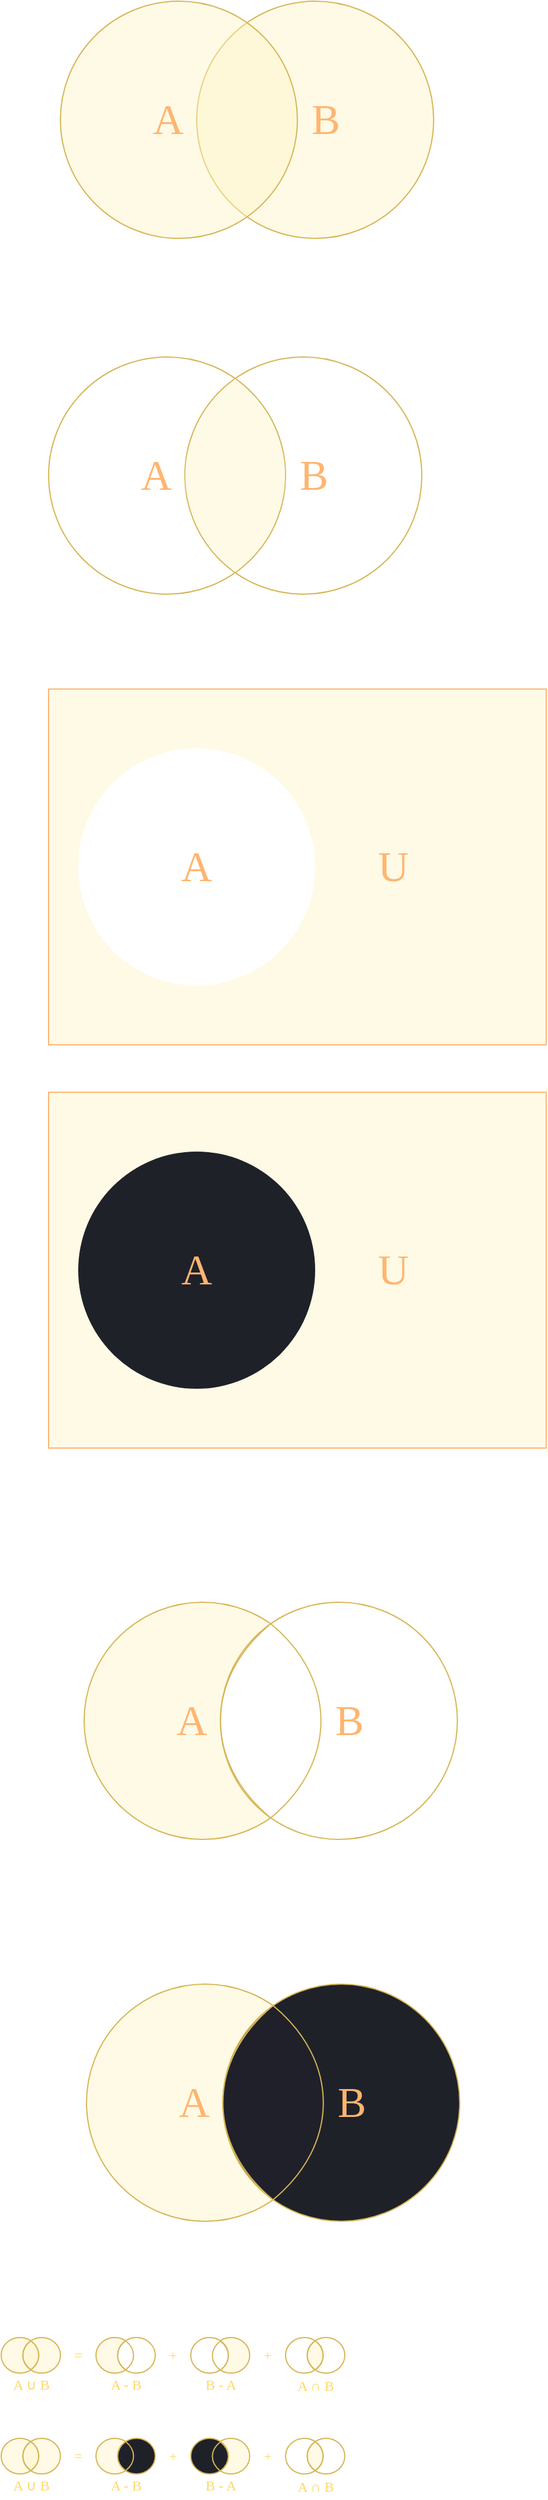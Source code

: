 <mxfile version="24.7.5">
  <diagram name="Page-1" id="hZ_6tj4XwJkMZ72sJg3J">
    <mxGraphModel dx="475" dy="379" grid="0" gridSize="10" guides="1" tooltips="1" connect="1" arrows="1" fold="1" page="1" pageScale="1" pageWidth="850" pageHeight="1100" math="0" shadow="0">
      <root>
        <mxCell id="0" />
        <mxCell id="1" parent="0" />
        <mxCell id="NdnfWzS3nerzvwY2r_tA-9" value="" style="group" vertex="1" connectable="0" parent="1">
          <mxGeometry x="200" y="420" width="315" height="218.13" as="geometry" />
        </mxCell>
        <mxCell id="NdnfWzS3nerzvwY2r_tA-10" value="&lt;span style=&quot;color: rgb(255, 181, 112); font-family: &amp;quot;Comic Shanns&amp;quot;; font-size: 36px;&quot;&gt;&amp;nbsp; B&lt;/span&gt;" style="ellipse;whiteSpace=wrap;html=1;fillStyle=hatch;fillColor=none;strokeColor=#d6b656;" vertex="1" parent="NdnfWzS3nerzvwY2r_tA-9">
          <mxGeometry x="115" width="200" height="200" as="geometry" />
        </mxCell>
        <mxCell id="NdnfWzS3nerzvwY2r_tA-11" value="&lt;span style=&quot;color: rgb(255, 181, 112); font-family: &amp;quot;Comic Shanns&amp;quot;; font-size: 36px;&quot;&gt;A&amp;nbsp;&amp;nbsp;&lt;/span&gt;" style="ellipse;whiteSpace=wrap;html=1;fillStyle=hatch;fillColor=none;strokeColor=#d6b656;" vertex="1" parent="NdnfWzS3nerzvwY2r_tA-9">
          <mxGeometry width="200" height="200" as="geometry" />
        </mxCell>
        <mxCell id="NdnfWzS3nerzvwY2r_tA-12" value="" style="whiteSpace=wrap;html=1;shape=mxgraph.basic.pointed_oval;fillColor=#FFF4C3;strokeColor=none;fillStyle=solid;fillOpacity=42;" vertex="1" parent="NdnfWzS3nerzvwY2r_tA-9">
          <mxGeometry x="101" y="18.13" width="113" height="163.75" as="geometry" />
        </mxCell>
        <mxCell id="NdnfWzS3nerzvwY2r_tA-13" value="" style="group;fillColor=none;fillStyle=solid;" vertex="1" connectable="0" parent="1">
          <mxGeometry x="210" y="120" width="315" height="200" as="geometry" />
        </mxCell>
        <mxCell id="NdnfWzS3nerzvwY2r_tA-14" value="&lt;font color=&quot;#ffb570&quot; style=&quot;font-size: 36px;&quot; face=&quot;Comic Shanns&quot;&gt;&amp;nbsp; B&lt;/font&gt;" style="ellipse;whiteSpace=wrap;html=1;fillStyle=solid;fillColor=#FFF4C3;strokeColor=#d6b656;fillOpacity=42;" vertex="1" parent="NdnfWzS3nerzvwY2r_tA-13">
          <mxGeometry x="115" width="200" height="200" as="geometry" />
        </mxCell>
        <mxCell id="NdnfWzS3nerzvwY2r_tA-15" value="&lt;font color=&quot;#ffb570&quot; style=&quot;font-size: 36px;&quot; face=&quot;Comic Shanns&quot;&gt;A&amp;nbsp;&amp;nbsp;&lt;/font&gt;" style="ellipse;whiteSpace=wrap;html=1;fillStyle=solid;fillColor=#FFF4C3;strokeColor=#d6b656;fillOpacity=42;" vertex="1" parent="NdnfWzS3nerzvwY2r_tA-13">
          <mxGeometry width="200" height="200" as="geometry" />
        </mxCell>
        <mxCell id="NdnfWzS3nerzvwY2r_tA-21" value="" style="group;fillOpacity=42;" vertex="1" connectable="0" parent="1">
          <mxGeometry x="200" y="700" width="420" height="300" as="geometry" />
        </mxCell>
        <mxCell id="NdnfWzS3nerzvwY2r_tA-17" value="&lt;span style=&quot;color: rgb(255, 181, 112); font-family: &amp;quot;Comic Shanns&amp;quot;; font-size: 36px;&quot;&gt;&amp;nbsp; &amp;nbsp; &amp;nbsp; &amp;nbsp; &amp;nbsp; &amp;nbsp; &amp;nbsp; &amp;nbsp; &amp;nbsp;&amp;nbsp;&lt;/span&gt;&lt;span style=&quot;color: rgb(255, 181, 112); font-family: &amp;quot;Comic Shanns&amp;quot;; font-size: 36px; background-color: initial;&quot;&gt;U&lt;/span&gt;" style="rounded=0;whiteSpace=wrap;html=1;fillColor=#FFF4C3;fillOpacity=42;strokeColor=#FFB570;" vertex="1" parent="NdnfWzS3nerzvwY2r_tA-21">
          <mxGeometry width="420" height="300" as="geometry" />
        </mxCell>
        <mxCell id="NdnfWzS3nerzvwY2r_tA-18" value="&lt;span style=&quot;color: rgb(255, 181, 112); font-family: &amp;quot;Comic Shanns&amp;quot;; font-size: 36px;&quot;&gt;A&lt;/span&gt;" style="ellipse;whiteSpace=wrap;html=1;fillStyle=solid;fillColor=default;strokeColor=none;fillOpacity=100;strokeOpacity=100;" vertex="1" parent="NdnfWzS3nerzvwY2r_tA-21">
          <mxGeometry x="25" y="50" width="200" height="200" as="geometry" />
        </mxCell>
        <mxCell id="NdnfWzS3nerzvwY2r_tA-22" value="" style="group;fillOpacity=42;" vertex="1" connectable="0" parent="1">
          <mxGeometry x="200" y="1040" width="420" height="300" as="geometry" />
        </mxCell>
        <mxCell id="NdnfWzS3nerzvwY2r_tA-19" value="&lt;span style=&quot;color: rgb(255, 181, 112); font-family: &amp;quot;Comic Shanns&amp;quot;; font-size: 36px;&quot;&gt;&amp;nbsp; &amp;nbsp; &amp;nbsp; &amp;nbsp; &amp;nbsp; &amp;nbsp; &amp;nbsp; &amp;nbsp; &amp;nbsp;&amp;nbsp;&lt;/span&gt;&lt;span style=&quot;color: rgb(255, 181, 112); font-family: &amp;quot;Comic Shanns&amp;quot;; font-size: 36px; background-color: initial;&quot;&gt;U&lt;/span&gt;" style="rounded=0;whiteSpace=wrap;html=1;fillColor=#FFF4C3;fillOpacity=42;strokeColor=#FFB570;" vertex="1" parent="NdnfWzS3nerzvwY2r_tA-22">
          <mxGeometry width="420" height="300" as="geometry" />
        </mxCell>
        <mxCell id="NdnfWzS3nerzvwY2r_tA-20" value="&lt;span style=&quot;color: rgb(255, 181, 112); font-family: &amp;quot;Comic Shanns&amp;quot;; font-size: 36px;&quot;&gt;A&lt;/span&gt;" style="ellipse;whiteSpace=wrap;html=1;fillStyle=solid;fillColor=#1F2129;strokeColor=none;fillOpacity=100;strokeOpacity=100;" vertex="1" parent="NdnfWzS3nerzvwY2r_tA-22">
          <mxGeometry x="25" y="50" width="200" height="200" as="geometry" />
        </mxCell>
        <mxCell id="NdnfWzS3nerzvwY2r_tA-37" value="" style="group" vertex="1" connectable="0" parent="1">
          <mxGeometry x="232" y="1792" width="315" height="200" as="geometry" />
        </mxCell>
        <mxCell id="NdnfWzS3nerzvwY2r_tA-33" value="&lt;span style=&quot;color: rgb(255, 181, 112); font-family: &amp;quot;Comic Shanns&amp;quot;; font-size: 36px;&quot;&gt;A&amp;nbsp;&amp;nbsp;&lt;/span&gt;" style="ellipse;whiteSpace=wrap;html=1;fillStyle=solid;fillColor=#FFF4C3;strokeColor=#d6b656;fillOpacity=42;" vertex="1" parent="NdnfWzS3nerzvwY2r_tA-37">
          <mxGeometry width="200" height="200" as="geometry" />
        </mxCell>
        <mxCell id="NdnfWzS3nerzvwY2r_tA-34" value="&lt;span style=&quot;color: rgb(255, 181, 112); font-family: &amp;quot;Comic Shanns&amp;quot;; font-size: 36px;&quot;&gt;&amp;nbsp; B&lt;/span&gt;" style="ellipse;whiteSpace=wrap;html=1;fillStyle=solid;fillColor=#1F2129;strokeColor=#d6b656;" vertex="1" parent="NdnfWzS3nerzvwY2r_tA-37">
          <mxGeometry x="115" width="200" height="200" as="geometry" />
        </mxCell>
        <mxCell id="NdnfWzS3nerzvwY2r_tA-35" value="" style="whiteSpace=wrap;html=1;shape=mxgraph.basic.pointed_oval;fillColor=#1F2129;strokeColor=#D6B656;fillStyle=solid;fillOpacity=42;" vertex="1" parent="NdnfWzS3nerzvwY2r_tA-37">
          <mxGeometry x="101" y="18.12" width="113" height="163.75" as="geometry" />
        </mxCell>
        <mxCell id="NdnfWzS3nerzvwY2r_tA-36" value="" style="group" vertex="1" connectable="0" parent="1">
          <mxGeometry x="230" y="1470" width="315" height="200" as="geometry" />
        </mxCell>
        <mxCell id="NdnfWzS3nerzvwY2r_tA-28" value="&lt;span style=&quot;color: rgb(255, 181, 112); font-family: &amp;quot;Comic Shanns&amp;quot;; font-size: 36px;&quot;&gt;A&amp;nbsp;&amp;nbsp;&lt;/span&gt;" style="ellipse;whiteSpace=wrap;html=1;fillStyle=solid;fillColor=#FFF4C3;strokeColor=#d6b656;fillOpacity=42;" vertex="1" parent="NdnfWzS3nerzvwY2r_tA-36">
          <mxGeometry width="200" height="200" as="geometry" />
        </mxCell>
        <mxCell id="NdnfWzS3nerzvwY2r_tA-27" value="&lt;span style=&quot;color: rgb(255, 181, 112); font-family: &amp;quot;Comic Shanns&amp;quot;; font-size: 36px;&quot;&gt;&amp;nbsp; B&lt;/span&gt;" style="ellipse;whiteSpace=wrap;html=1;fillStyle=solid;fillColor=default;strokeColor=#d6b656;" vertex="1" parent="NdnfWzS3nerzvwY2r_tA-36">
          <mxGeometry x="115" width="200" height="200" as="geometry" />
        </mxCell>
        <mxCell id="NdnfWzS3nerzvwY2r_tA-31" value="" style="whiteSpace=wrap;html=1;shape=mxgraph.basic.pointed_oval;fillColor=#FFFFFF;strokeColor=#D6B656;fillStyle=solid;fillOpacity=42;" vertex="1" parent="NdnfWzS3nerzvwY2r_tA-36">
          <mxGeometry x="101" y="18.12" width="113" height="163.75" as="geometry" />
        </mxCell>
        <mxCell id="NdnfWzS3nerzvwY2r_tA-92" value="" style="group" vertex="1" connectable="0" parent="1">
          <mxGeometry x="160" y="2090" width="290" height="50.56" as="geometry" />
        </mxCell>
        <mxCell id="NdnfWzS3nerzvwY2r_tA-55" value="" style="group" vertex="1" connectable="0" parent="NdnfWzS3nerzvwY2r_tA-92">
          <mxGeometry x="80" width="170" height="50.56" as="geometry" />
        </mxCell>
        <mxCell id="NdnfWzS3nerzvwY2r_tA-84" value="" style="group" vertex="1" connectable="0" parent="NdnfWzS3nerzvwY2r_tA-55">
          <mxGeometry width="50" height="50.56" as="geometry" />
        </mxCell>
        <mxCell id="NdnfWzS3nerzvwY2r_tA-38" value="" style="group" vertex="1" connectable="0" parent="NdnfWzS3nerzvwY2r_tA-84">
          <mxGeometry width="50" height="30" as="geometry" />
        </mxCell>
        <mxCell id="NdnfWzS3nerzvwY2r_tA-39" value="" style="ellipse;whiteSpace=wrap;html=1;fillStyle=solid;fillColor=#FFF4C3;strokeColor=#d6b656;fillOpacity=42;" vertex="1" parent="NdnfWzS3nerzvwY2r_tA-38">
          <mxGeometry width="31.746" height="30" as="geometry" />
        </mxCell>
        <mxCell id="NdnfWzS3nerzvwY2r_tA-40" value="" style="ellipse;whiteSpace=wrap;html=1;fillStyle=solid;fillColor=default;strokeColor=#d6b656;fillOpacity=100;" vertex="1" parent="NdnfWzS3nerzvwY2r_tA-38">
          <mxGeometry x="18.254" width="31.746" height="30" as="geometry" />
        </mxCell>
        <mxCell id="NdnfWzS3nerzvwY2r_tA-41" value="" style="whiteSpace=wrap;html=1;shape=mxgraph.basic.pointed_oval;fillColor=#FFFFFF;strokeColor=#D6B656;fillStyle=solid;fillOpacity=100;" vertex="1" parent="NdnfWzS3nerzvwY2r_tA-38">
          <mxGeometry x="16.032" y="2.718" width="17.937" height="24.562" as="geometry" />
        </mxCell>
        <mxCell id="NdnfWzS3nerzvwY2r_tA-77" value="&lt;font color=&quot;#ffd966&quot; face=&quot;Comic Shanns&quot;&gt;A -&amp;nbsp;B&lt;/font&gt;" style="text;html=1;align=center;verticalAlign=middle;whiteSpace=wrap;rounded=0;" vertex="1" parent="NdnfWzS3nerzvwY2r_tA-84">
          <mxGeometry x="3.5" y="30" width="43" height="20" as="geometry" />
        </mxCell>
        <mxCell id="NdnfWzS3nerzvwY2r_tA-85" value="&lt;font face=&quot;Comic Shanns&quot; color=&quot;#ffd966&quot;&gt;+&lt;/font&gt;" style="text;html=1;align=center;verticalAlign=middle;whiteSpace=wrap;rounded=0;" vertex="1" parent="NdnfWzS3nerzvwY2r_tA-55">
          <mxGeometry x="50" y="5" width="30" height="20" as="geometry" />
        </mxCell>
        <mxCell id="NdnfWzS3nerzvwY2r_tA-86" value="&lt;font face=&quot;Comic Shanns&quot; color=&quot;#ffd966&quot;&gt;+&lt;/font&gt;" style="text;html=1;align=center;verticalAlign=middle;whiteSpace=wrap;rounded=0;" vertex="1" parent="NdnfWzS3nerzvwY2r_tA-55">
          <mxGeometry x="130" y="5" width="30" height="20" as="geometry" />
        </mxCell>
        <mxCell id="NdnfWzS3nerzvwY2r_tA-87" value="" style="group;rotation=-180;" vertex="1" connectable="0" parent="NdnfWzS3nerzvwY2r_tA-55">
          <mxGeometry x="80" width="50" height="30" as="geometry" />
        </mxCell>
        <mxCell id="NdnfWzS3nerzvwY2r_tA-88" value="" style="ellipse;whiteSpace=wrap;html=1;fillStyle=solid;fillColor=#FFF4C3;strokeColor=#d6b656;fillOpacity=42;rotation=-180;" vertex="1" parent="NdnfWzS3nerzvwY2r_tA-87">
          <mxGeometry x="18" width="31.746" height="30" as="geometry" />
        </mxCell>
        <mxCell id="NdnfWzS3nerzvwY2r_tA-89" value="" style="ellipse;whiteSpace=wrap;html=1;fillStyle=solid;fillColor=default;strokeColor=#d6b656;rotation=-180;fillOpacity=100;" vertex="1" parent="NdnfWzS3nerzvwY2r_tA-87">
          <mxGeometry width="31.746" height="30" as="geometry" />
        </mxCell>
        <mxCell id="NdnfWzS3nerzvwY2r_tA-90" value="" style="whiteSpace=wrap;html=1;shape=mxgraph.basic.pointed_oval;fillColor=#FFFFFF;strokeColor=#D6B656;fillStyle=solid;fillOpacity=100;rotation=-180;" vertex="1" parent="NdnfWzS3nerzvwY2r_tA-87">
          <mxGeometry x="16" y="3" width="17.937" height="24.562" as="geometry" />
        </mxCell>
        <mxCell id="NdnfWzS3nerzvwY2r_tA-91" value="&lt;font color=&quot;#ffd966&quot; face=&quot;Comic Shanns&quot;&gt;B - A&lt;/font&gt;" style="text;html=1;align=center;verticalAlign=middle;whiteSpace=wrap;rounded=0;" vertex="1" parent="NdnfWzS3nerzvwY2r_tA-55">
          <mxGeometry x="83.5" y="30" width="43" height="20" as="geometry" />
        </mxCell>
        <mxCell id="NdnfWzS3nerzvwY2r_tA-72" value="" style="group" vertex="1" connectable="0" parent="NdnfWzS3nerzvwY2r_tA-92">
          <mxGeometry width="50" height="30" as="geometry" />
        </mxCell>
        <mxCell id="NdnfWzS3nerzvwY2r_tA-73" value="" style="ellipse;whiteSpace=wrap;html=1;fillStyle=solid;fillColor=#FFF4C3;strokeColor=#d6b656;fillOpacity=42;" vertex="1" parent="NdnfWzS3nerzvwY2r_tA-72">
          <mxGeometry width="31.746" height="30" as="geometry" />
        </mxCell>
        <mxCell id="NdnfWzS3nerzvwY2r_tA-74" value="" style="ellipse;whiteSpace=wrap;html=1;fillStyle=solid;fillColor=#FFF4C3;strokeColor=#d6b656;fillOpacity=42;" vertex="1" parent="NdnfWzS3nerzvwY2r_tA-72">
          <mxGeometry x="18.254" width="31.746" height="30" as="geometry" />
        </mxCell>
        <mxCell id="NdnfWzS3nerzvwY2r_tA-75" value="" style="whiteSpace=wrap;html=1;shape=mxgraph.basic.pointed_oval;fillColor=none;strokeColor=#D6B656;fillStyle=solid;fillOpacity=0;" vertex="1" parent="NdnfWzS3nerzvwY2r_tA-72">
          <mxGeometry x="16.032" y="2.718" width="17.937" height="24.562" as="geometry" />
        </mxCell>
        <mxCell id="NdnfWzS3nerzvwY2r_tA-76" value="&lt;font color=&quot;#ffd966&quot; face=&quot;Comic Shanns&quot;&gt;A ∪&amp;nbsp;B&lt;/font&gt;" style="text;html=1;align=center;verticalAlign=middle;whiteSpace=wrap;rounded=0;" vertex="1" parent="NdnfWzS3nerzvwY2r_tA-92">
          <mxGeometry x="3.5" y="30" width="43" height="20" as="geometry" />
        </mxCell>
        <mxCell id="NdnfWzS3nerzvwY2r_tA-81" value="&lt;font face=&quot;Comic Shanns&quot; color=&quot;#ffd966&quot;&gt;=&lt;/font&gt;" style="text;html=1;align=center;verticalAlign=middle;whiteSpace=wrap;rounded=0;" vertex="1" parent="NdnfWzS3nerzvwY2r_tA-92">
          <mxGeometry x="50" y="5" width="30" height="20" as="geometry" />
        </mxCell>
        <mxCell id="NdnfWzS3nerzvwY2r_tA-82" value="" style="group" vertex="1" connectable="0" parent="NdnfWzS3nerzvwY2r_tA-92">
          <mxGeometry x="240" width="50" height="50.56" as="geometry" />
        </mxCell>
        <mxCell id="NdnfWzS3nerzvwY2r_tA-48" value="" style="group" vertex="1" connectable="0" parent="NdnfWzS3nerzvwY2r_tA-82">
          <mxGeometry width="50" height="30" as="geometry" />
        </mxCell>
        <mxCell id="NdnfWzS3nerzvwY2r_tA-49" value="" style="ellipse;whiteSpace=wrap;html=1;fillStyle=solid;fillColor=none;strokeColor=#d6b656;fillOpacity=42;" vertex="1" parent="NdnfWzS3nerzvwY2r_tA-48">
          <mxGeometry width="31.746" height="30" as="geometry" />
        </mxCell>
        <mxCell id="NdnfWzS3nerzvwY2r_tA-50" value="" style="ellipse;whiteSpace=wrap;html=1;fillStyle=solid;fillColor=none;strokeColor=#d6b656;" vertex="1" parent="NdnfWzS3nerzvwY2r_tA-48">
          <mxGeometry x="18.254" width="31.746" height="30" as="geometry" />
        </mxCell>
        <mxCell id="NdnfWzS3nerzvwY2r_tA-51" value="" style="whiteSpace=wrap;html=1;shape=mxgraph.basic.pointed_oval;fillColor=#FFF4C3;strokeColor=#D6B656;fillStyle=solid;fillOpacity=42;" vertex="1" parent="NdnfWzS3nerzvwY2r_tA-48">
          <mxGeometry x="16.032" y="2.718" width="17.937" height="24.562" as="geometry" />
        </mxCell>
        <mxCell id="NdnfWzS3nerzvwY2r_tA-80" value="&lt;font color=&quot;#ffd966&quot; face=&quot;Comic Shanns&quot;&gt;A ∩&amp;nbsp;B&lt;/font&gt;" style="text;html=1;align=center;verticalAlign=middle;whiteSpace=wrap;rounded=0;" vertex="1" parent="NdnfWzS3nerzvwY2r_tA-82">
          <mxGeometry x="3.5" y="30.56" width="43" height="20" as="geometry" />
        </mxCell>
        <mxCell id="NdnfWzS3nerzvwY2r_tA-147" value="" style="group" vertex="1" connectable="0" parent="1">
          <mxGeometry x="160" y="2175" width="290" height="50.56" as="geometry" />
        </mxCell>
        <mxCell id="NdnfWzS3nerzvwY2r_tA-148" value="" style="group" vertex="1" connectable="0" parent="NdnfWzS3nerzvwY2r_tA-147">
          <mxGeometry x="80" width="170" height="50.56" as="geometry" />
        </mxCell>
        <mxCell id="NdnfWzS3nerzvwY2r_tA-149" value="" style="group" vertex="1" connectable="0" parent="NdnfWzS3nerzvwY2r_tA-148">
          <mxGeometry width="50" height="50.56" as="geometry" />
        </mxCell>
        <mxCell id="NdnfWzS3nerzvwY2r_tA-150" value="" style="group" vertex="1" connectable="0" parent="NdnfWzS3nerzvwY2r_tA-149">
          <mxGeometry width="50" height="30" as="geometry" />
        </mxCell>
        <mxCell id="NdnfWzS3nerzvwY2r_tA-151" value="" style="ellipse;whiteSpace=wrap;html=1;fillStyle=solid;fillColor=#FFF4C3;strokeColor=#d6b656;fillOpacity=42;" vertex="1" parent="NdnfWzS3nerzvwY2r_tA-150">
          <mxGeometry width="31.746" height="30" as="geometry" />
        </mxCell>
        <mxCell id="NdnfWzS3nerzvwY2r_tA-152" value="" style="ellipse;whiteSpace=wrap;html=1;fillStyle=solid;fillColor=#1F2129;strokeColor=#d6b656;fillOpacity=100;" vertex="1" parent="NdnfWzS3nerzvwY2r_tA-150">
          <mxGeometry x="18.254" width="31.746" height="30" as="geometry" />
        </mxCell>
        <mxCell id="NdnfWzS3nerzvwY2r_tA-153" value="" style="whiteSpace=wrap;html=1;shape=mxgraph.basic.pointed_oval;fillColor=#1F2129;strokeColor=#D6B656;fillStyle=solid;fillOpacity=100;" vertex="1" parent="NdnfWzS3nerzvwY2r_tA-150">
          <mxGeometry x="16.032" y="2.718" width="17.937" height="24.562" as="geometry" />
        </mxCell>
        <mxCell id="NdnfWzS3nerzvwY2r_tA-154" value="&lt;font color=&quot;#ffd966&quot; face=&quot;Comic Shanns&quot;&gt;A -&amp;nbsp;B&lt;/font&gt;" style="text;html=1;align=center;verticalAlign=middle;whiteSpace=wrap;rounded=0;" vertex="1" parent="NdnfWzS3nerzvwY2r_tA-149">
          <mxGeometry x="3.5" y="30" width="43" height="20" as="geometry" />
        </mxCell>
        <mxCell id="NdnfWzS3nerzvwY2r_tA-155" value="&lt;font face=&quot;Comic Shanns&quot; color=&quot;#ffd966&quot;&gt;+&lt;/font&gt;" style="text;html=1;align=center;verticalAlign=middle;whiteSpace=wrap;rounded=0;" vertex="1" parent="NdnfWzS3nerzvwY2r_tA-148">
          <mxGeometry x="50" y="5" width="30" height="20" as="geometry" />
        </mxCell>
        <mxCell id="NdnfWzS3nerzvwY2r_tA-156" value="&lt;font face=&quot;Comic Shanns&quot; color=&quot;#ffd966&quot;&gt;+&lt;/font&gt;" style="text;html=1;align=center;verticalAlign=middle;whiteSpace=wrap;rounded=0;" vertex="1" parent="NdnfWzS3nerzvwY2r_tA-148">
          <mxGeometry x="130" y="5" width="30" height="20" as="geometry" />
        </mxCell>
        <mxCell id="NdnfWzS3nerzvwY2r_tA-157" value="" style="group;rotation=-180;" vertex="1" connectable="0" parent="NdnfWzS3nerzvwY2r_tA-148">
          <mxGeometry x="80" width="50" height="30" as="geometry" />
        </mxCell>
        <mxCell id="NdnfWzS3nerzvwY2r_tA-158" value="" style="ellipse;whiteSpace=wrap;html=1;fillStyle=solid;fillColor=#FFF4C3;strokeColor=#d6b656;fillOpacity=42;rotation=-180;" vertex="1" parent="NdnfWzS3nerzvwY2r_tA-157">
          <mxGeometry x="18" width="31.746" height="30" as="geometry" />
        </mxCell>
        <mxCell id="NdnfWzS3nerzvwY2r_tA-159" value="" style="ellipse;whiteSpace=wrap;html=1;fillStyle=solid;fillColor=#1F2129;strokeColor=#d6b656;rotation=-180;fillOpacity=100;" vertex="1" parent="NdnfWzS3nerzvwY2r_tA-157">
          <mxGeometry width="31.746" height="30" as="geometry" />
        </mxCell>
        <mxCell id="NdnfWzS3nerzvwY2r_tA-160" value="" style="whiteSpace=wrap;html=1;shape=mxgraph.basic.pointed_oval;fillColor=#1F2129;strokeColor=#D6B656;fillStyle=solid;fillOpacity=100;rotation=-180;" vertex="1" parent="NdnfWzS3nerzvwY2r_tA-157">
          <mxGeometry x="16" y="3" width="17.937" height="24.562" as="geometry" />
        </mxCell>
        <mxCell id="NdnfWzS3nerzvwY2r_tA-161" value="&lt;font color=&quot;#ffd966&quot; face=&quot;Comic Shanns&quot;&gt;B - A&lt;/font&gt;" style="text;html=1;align=center;verticalAlign=middle;whiteSpace=wrap;rounded=0;" vertex="1" parent="NdnfWzS3nerzvwY2r_tA-148">
          <mxGeometry x="83.5" y="30" width="43" height="20" as="geometry" />
        </mxCell>
        <mxCell id="NdnfWzS3nerzvwY2r_tA-162" value="" style="group" vertex="1" connectable="0" parent="NdnfWzS3nerzvwY2r_tA-147">
          <mxGeometry width="50" height="30" as="geometry" />
        </mxCell>
        <mxCell id="NdnfWzS3nerzvwY2r_tA-163" value="" style="ellipse;whiteSpace=wrap;html=1;fillStyle=solid;fillColor=#FFF4C3;strokeColor=#d6b656;fillOpacity=42;" vertex="1" parent="NdnfWzS3nerzvwY2r_tA-162">
          <mxGeometry width="31.746" height="30" as="geometry" />
        </mxCell>
        <mxCell id="NdnfWzS3nerzvwY2r_tA-164" value="" style="ellipse;whiteSpace=wrap;html=1;fillStyle=solid;fillColor=#FFF4C3;strokeColor=#d6b656;fillOpacity=42;" vertex="1" parent="NdnfWzS3nerzvwY2r_tA-162">
          <mxGeometry x="18.254" width="31.746" height="30" as="geometry" />
        </mxCell>
        <mxCell id="NdnfWzS3nerzvwY2r_tA-165" value="" style="whiteSpace=wrap;html=1;shape=mxgraph.basic.pointed_oval;fillColor=none;strokeColor=#D6B656;fillStyle=solid;fillOpacity=0;" vertex="1" parent="NdnfWzS3nerzvwY2r_tA-162">
          <mxGeometry x="16.032" y="2.718" width="17.937" height="24.562" as="geometry" />
        </mxCell>
        <mxCell id="NdnfWzS3nerzvwY2r_tA-166" value="&lt;font color=&quot;#ffd966&quot; face=&quot;Comic Shanns&quot;&gt;A ∪&amp;nbsp;B&lt;/font&gt;" style="text;html=1;align=center;verticalAlign=middle;whiteSpace=wrap;rounded=0;" vertex="1" parent="NdnfWzS3nerzvwY2r_tA-147">
          <mxGeometry x="3.5" y="30" width="43" height="20" as="geometry" />
        </mxCell>
        <mxCell id="NdnfWzS3nerzvwY2r_tA-167" value="&lt;font face=&quot;Comic Shanns&quot; color=&quot;#ffd966&quot;&gt;=&lt;/font&gt;" style="text;html=1;align=center;verticalAlign=middle;whiteSpace=wrap;rounded=0;" vertex="1" parent="NdnfWzS3nerzvwY2r_tA-147">
          <mxGeometry x="50" y="5" width="30" height="20" as="geometry" />
        </mxCell>
        <mxCell id="NdnfWzS3nerzvwY2r_tA-168" value="" style="group" vertex="1" connectable="0" parent="NdnfWzS3nerzvwY2r_tA-147">
          <mxGeometry x="240" width="50" height="50.56" as="geometry" />
        </mxCell>
        <mxCell id="NdnfWzS3nerzvwY2r_tA-169" value="" style="group" vertex="1" connectable="0" parent="NdnfWzS3nerzvwY2r_tA-168">
          <mxGeometry width="50" height="30" as="geometry" />
        </mxCell>
        <mxCell id="NdnfWzS3nerzvwY2r_tA-170" value="" style="ellipse;whiteSpace=wrap;html=1;fillStyle=solid;fillColor=none;strokeColor=#d6b656;fillOpacity=42;" vertex="1" parent="NdnfWzS3nerzvwY2r_tA-169">
          <mxGeometry width="31.746" height="30" as="geometry" />
        </mxCell>
        <mxCell id="NdnfWzS3nerzvwY2r_tA-171" value="" style="ellipse;whiteSpace=wrap;html=1;fillStyle=solid;fillColor=none;strokeColor=#d6b656;" vertex="1" parent="NdnfWzS3nerzvwY2r_tA-169">
          <mxGeometry x="18.254" width="31.746" height="30" as="geometry" />
        </mxCell>
        <mxCell id="NdnfWzS3nerzvwY2r_tA-172" value="" style="whiteSpace=wrap;html=1;shape=mxgraph.basic.pointed_oval;fillColor=#FFF4C3;strokeColor=#D6B656;fillStyle=solid;fillOpacity=42;" vertex="1" parent="NdnfWzS3nerzvwY2r_tA-169">
          <mxGeometry x="16.032" y="2.718" width="17.937" height="24.562" as="geometry" />
        </mxCell>
        <mxCell id="NdnfWzS3nerzvwY2r_tA-173" value="&lt;font color=&quot;#ffd966&quot; face=&quot;Comic Shanns&quot;&gt;A ∩&amp;nbsp;B&lt;/font&gt;" style="text;html=1;align=center;verticalAlign=middle;whiteSpace=wrap;rounded=0;" vertex="1" parent="NdnfWzS3nerzvwY2r_tA-168">
          <mxGeometry x="3.5" y="30.56" width="43" height="20" as="geometry" />
        </mxCell>
      </root>
    </mxGraphModel>
  </diagram>
</mxfile>
